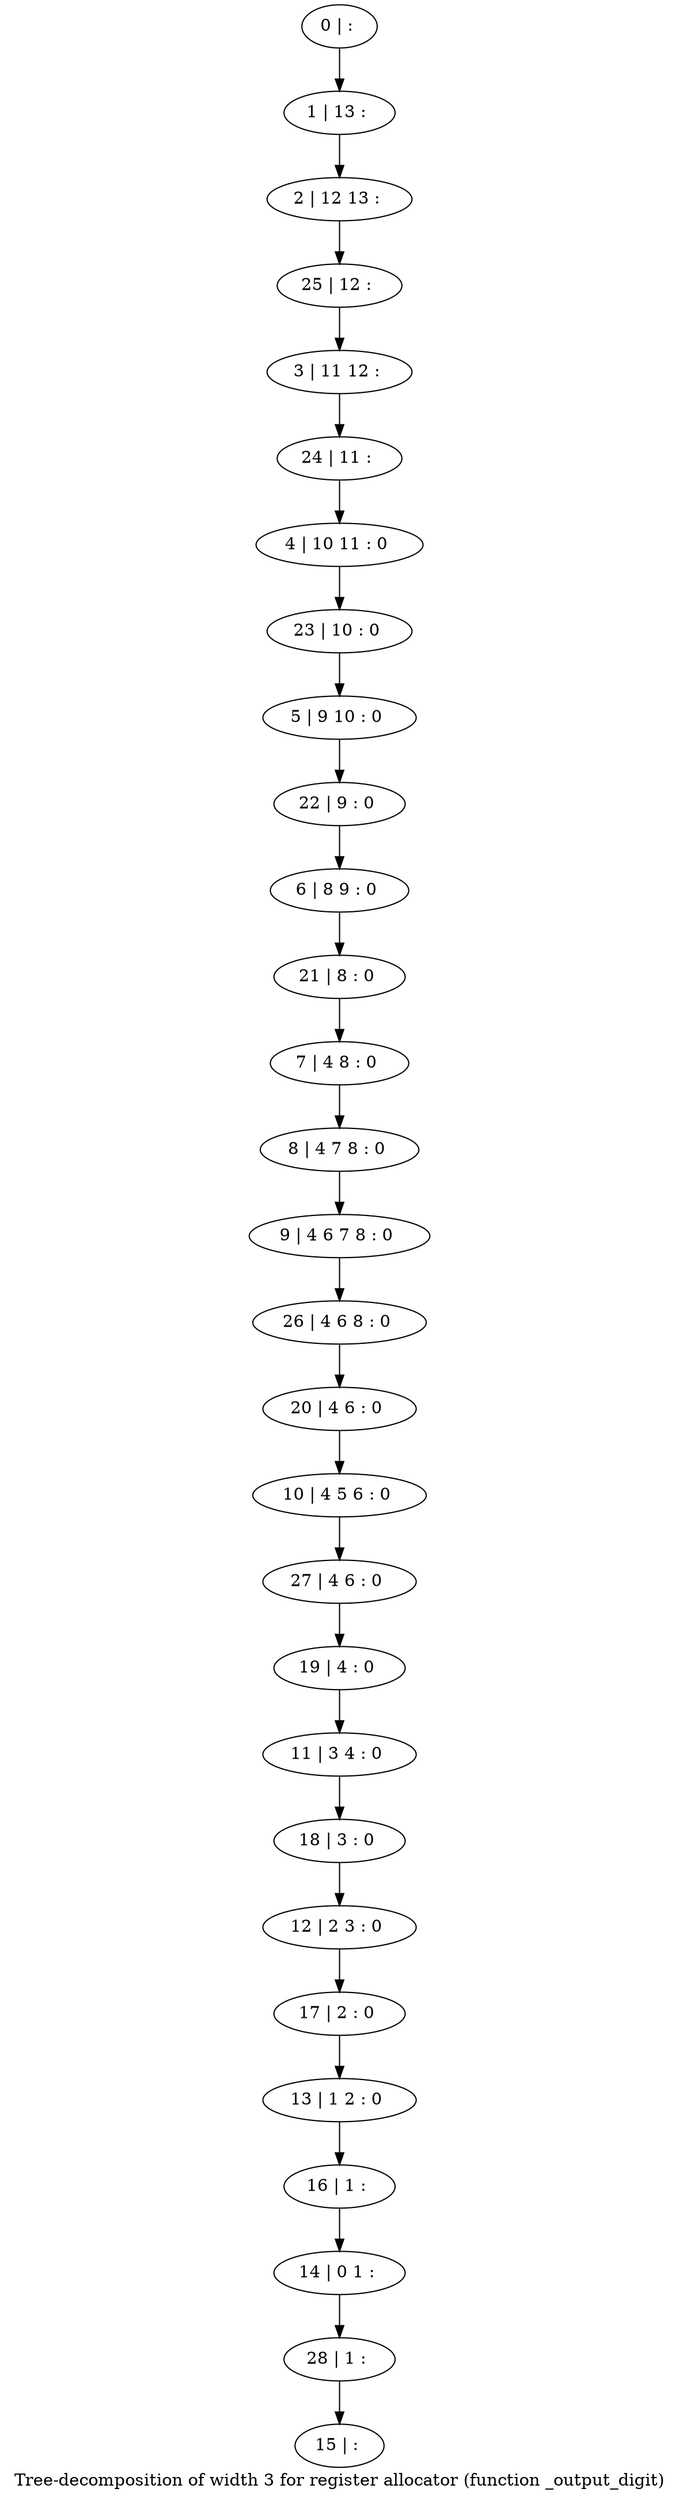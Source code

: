 digraph G {
graph [label="Tree-decomposition of width 3 for register allocator (function _output_digit)"]
0[label="0 | : "];
1[label="1 | 13 : "];
2[label="2 | 12 13 : "];
3[label="3 | 11 12 : "];
4[label="4 | 10 11 : 0 "];
5[label="5 | 9 10 : 0 "];
6[label="6 | 8 9 : 0 "];
7[label="7 | 4 8 : 0 "];
8[label="8 | 4 7 8 : 0 "];
9[label="9 | 4 6 7 8 : 0 "];
10[label="10 | 4 5 6 : 0 "];
11[label="11 | 3 4 : 0 "];
12[label="12 | 2 3 : 0 "];
13[label="13 | 1 2 : 0 "];
14[label="14 | 0 1 : "];
15[label="15 | : "];
16[label="16 | 1 : "];
17[label="17 | 2 : 0 "];
18[label="18 | 3 : 0 "];
19[label="19 | 4 : 0 "];
20[label="20 | 4 6 : 0 "];
21[label="21 | 8 : 0 "];
22[label="22 | 9 : 0 "];
23[label="23 | 10 : 0 "];
24[label="24 | 11 : "];
25[label="25 | 12 : "];
26[label="26 | 4 6 8 : 0 "];
27[label="27 | 4 6 : 0 "];
28[label="28 | 1 : "];
0->1 ;
1->2 ;
7->8 ;
8->9 ;
16->14 ;
13->16 ;
17->13 ;
12->17 ;
18->12 ;
11->18 ;
19->11 ;
20->10 ;
21->7 ;
6->21 ;
22->6 ;
5->22 ;
23->5 ;
4->23 ;
24->4 ;
3->24 ;
25->3 ;
2->25 ;
26->20 ;
9->26 ;
27->19 ;
10->27 ;
28->15 ;
14->28 ;
}

